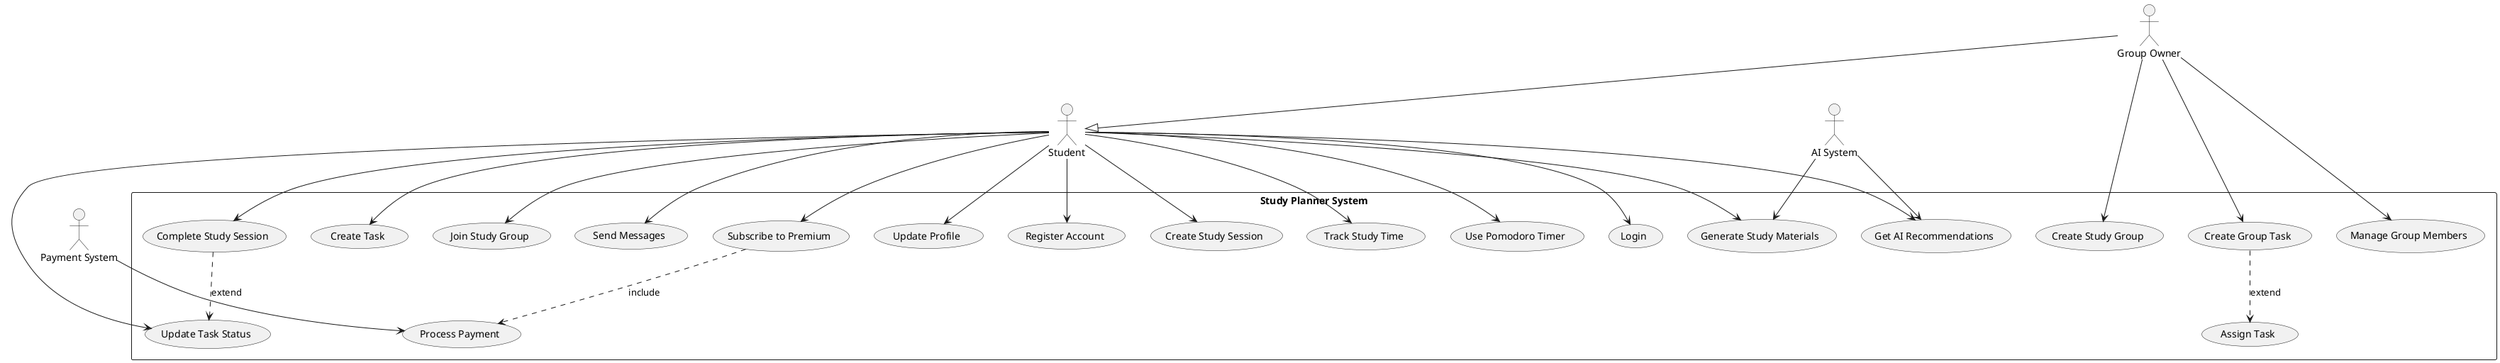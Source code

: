 @startuml Study Planner System - Use Case Diagram

' Define actors
actor "Student" as student
actor "Group Owner" as owner
actor "AI System" as ai
actor "Payment System" as payment

' Define boundary
rectangle "Study Planner System" {
  ' User Management
  usecase "Register Account" as UC1
  usecase "Login" as UC2
  usecase "Update Profile" as UC3

  ' Study Session Management
  usecase "Create Study Session" as UC4
  usecase "Track Study Time" as UC5
  usecase "Use Pomodoro Timer" as UC6
  usecase "Complete Study Session" as UC7

  ' Task Management
  usecase "Create Task" as UC8
  usecase "Assign Task" as UC9
  usecase "Update Task Status" as UC10

  ' Group Management
  usecase "Create Study Group" as UC11
  usecase "Join Study Group" as UC12
  usecase "Send Messages" as UC13
  usecase "Create Group Task" as UC14
  usecase "Manage Group Members" as UC15

  ' AI Features
  usecase "Generate Study Materials" as UC16
  usecase "Get AI Recommendations" as UC17

  ' Subscription
  usecase "Subscribe to Premium" as UC18
  usecase "Process Payment" as UC19
}

' Define relationships
student --> UC1
student --> UC2
student --> UC3
student --> UC4
student --> UC5
student --> UC6
student --> UC7
student --> UC8
student --> UC10
student --> UC12
student --> UC13
student --> UC16
student --> UC17
student --> UC18

owner --> UC11
owner --> UC14
owner --> UC15
owner --|> student

ai --> UC16
ai --> UC17

payment --> UC19

' Include relationships
UC18 ..> UC19 : include

' Extend relationships
UC14 ..> UC9 : extend
UC7 ..> UC10 : extend

@enduml
